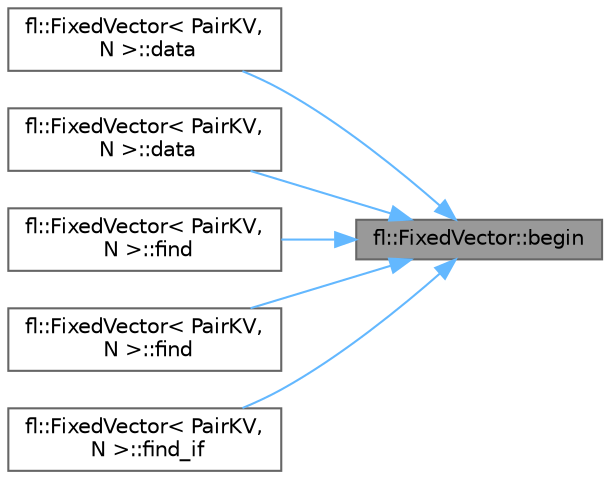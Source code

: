 digraph "fl::FixedVector::begin"
{
 // LATEX_PDF_SIZE
  bgcolor="transparent";
  edge [fontname=Helvetica,fontsize=10,labelfontname=Helvetica,labelfontsize=10];
  node [fontname=Helvetica,fontsize=10,shape=box,height=0.2,width=0.4];
  rankdir="RL";
  Node1 [id="Node000001",label="fl::FixedVector::begin",height=0.2,width=0.4,color="gray40", fillcolor="grey60", style="filled", fontcolor="black",tooltip=" "];
  Node1 -> Node2 [id="edge1_Node000001_Node000002",dir="back",color="steelblue1",style="solid",tooltip=" "];
  Node2 [id="Node000002",label="fl::FixedVector\< PairKV,\l N \>::data",height=0.2,width=0.4,color="grey40", fillcolor="white", style="filled",URL="$d3/d73/classfl_1_1_fixed_vector_a58a6522299bd6edb3188cef085a11595.html#a58a6522299bd6edb3188cef085a11595",tooltip=" "];
  Node1 -> Node3 [id="edge2_Node000001_Node000003",dir="back",color="steelblue1",style="solid",tooltip=" "];
  Node3 [id="Node000003",label="fl::FixedVector\< PairKV,\l N \>::data",height=0.2,width=0.4,color="grey40", fillcolor="white", style="filled",URL="$d3/d73/classfl_1_1_fixed_vector_aa7fb16157f2954aeb3a45d804545dc19.html#aa7fb16157f2954aeb3a45d804545dc19",tooltip=" "];
  Node1 -> Node4 [id="edge3_Node000001_Node000004",dir="back",color="steelblue1",style="solid",tooltip=" "];
  Node4 [id="Node000004",label="fl::FixedVector\< PairKV,\l N \>::find",height=0.2,width=0.4,color="grey40", fillcolor="white", style="filled",URL="$d3/d73/classfl_1_1_fixed_vector_ae27c19abd3cc3e8c6d78b9b42085918c.html#ae27c19abd3cc3e8c6d78b9b42085918c",tooltip=" "];
  Node1 -> Node5 [id="edge4_Node000001_Node000005",dir="back",color="steelblue1",style="solid",tooltip=" "];
  Node5 [id="Node000005",label="fl::FixedVector\< PairKV,\l N \>::find",height=0.2,width=0.4,color="grey40", fillcolor="white", style="filled",URL="$d3/d73/classfl_1_1_fixed_vector_a828af7b40780d72c46fdd71237f5d9ec.html#a828af7b40780d72c46fdd71237f5d9ec",tooltip=" "];
  Node1 -> Node6 [id="edge5_Node000001_Node000006",dir="back",color="steelblue1",style="solid",tooltip=" "];
  Node6 [id="Node000006",label="fl::FixedVector\< PairKV,\l N \>::find_if",height=0.2,width=0.4,color="grey40", fillcolor="white", style="filled",URL="$d3/d73/classfl_1_1_fixed_vector_a18f2e8f0e51b9c488721f238dba5bb96.html#a18f2e8f0e51b9c488721f238dba5bb96",tooltip=" "];
}
